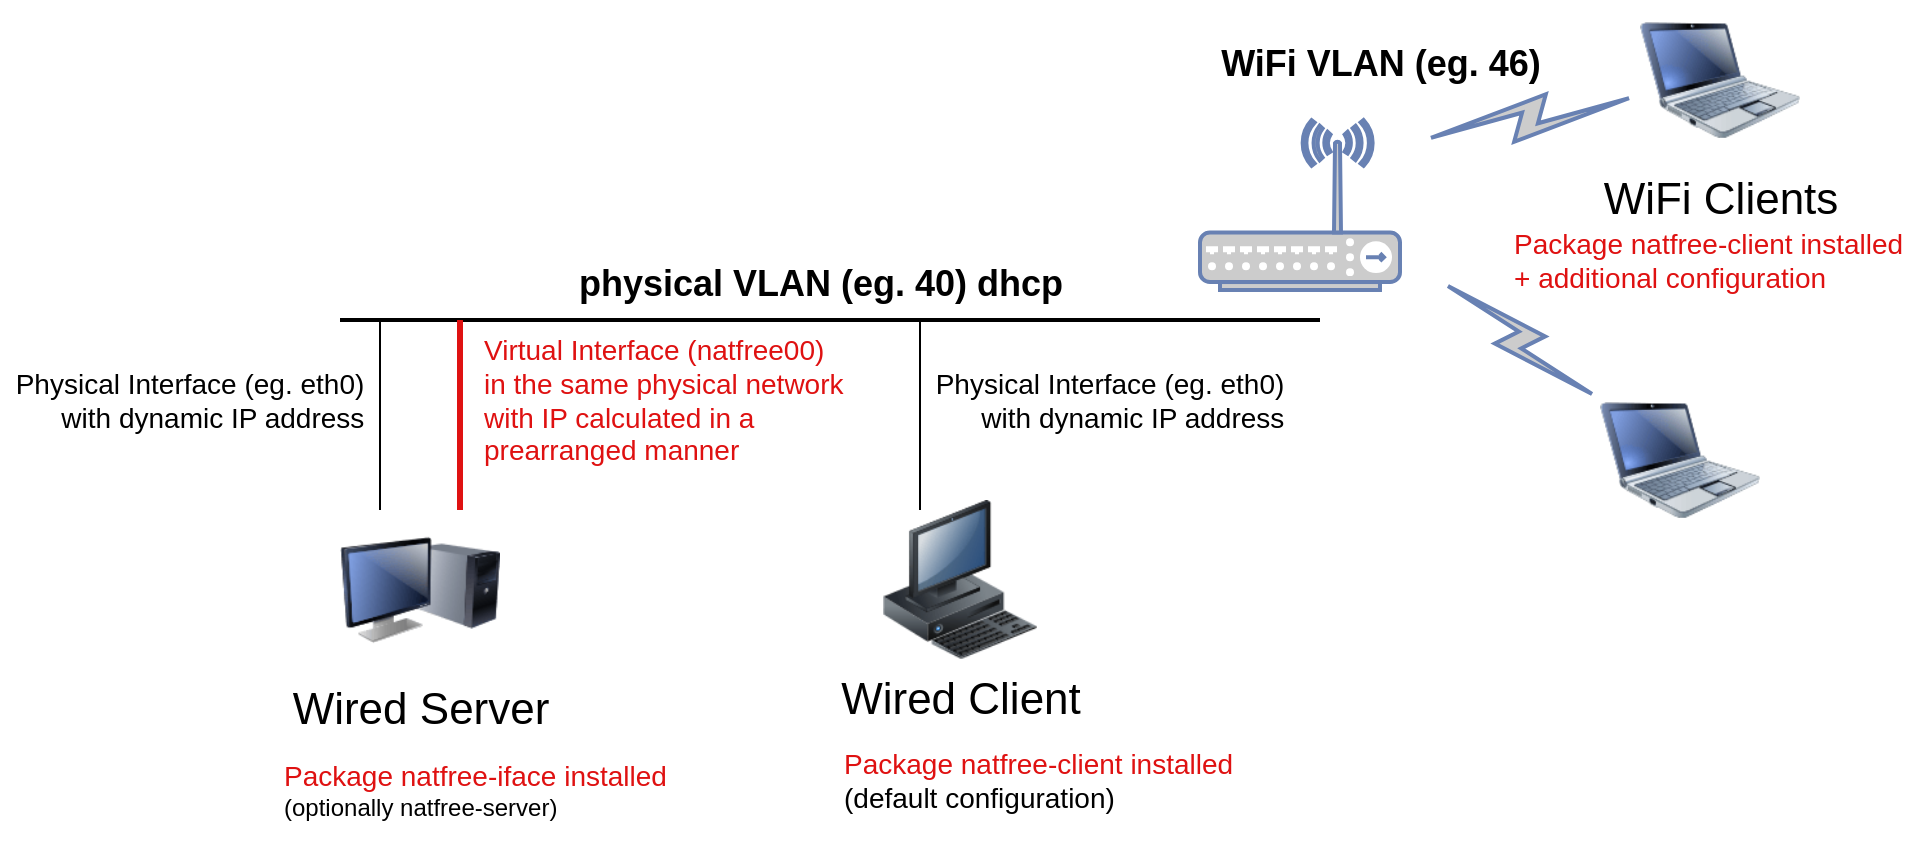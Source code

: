 <mxfile version="24.8.2">
  <diagram name="Page-1" id="55a83fd1-7818-8e21-69c5-c3457e3827bb">
    <mxGraphModel dx="868" dy="454" grid="1" gridSize="10" guides="1" tooltips="1" connect="1" arrows="1" fold="1" page="1" pageScale="1" pageWidth="1100" pageHeight="850" background="none" math="0" shadow="0">
      <root>
        <mxCell id="0" />
        <mxCell id="1" parent="0" />
        <mxCell id="69ecfefc5c41e42c-19" style="edgeStyle=none;rounded=0;html=1;labelBackgroundColor=none;endArrow=none;strokeWidth=2;fontFamily=Verdana;fontSize=22" parent="1" edge="1">
          <mxGeometry relative="1" as="geometry">
            <mxPoint x="280" y="330" as="sourcePoint" />
            <mxPoint x="770" y="330" as="targetPoint" />
          </mxGeometry>
        </mxCell>
        <mxCell id="69ecfefc5c41e42c-5" value="Wired Server" style="image;html=1;labelBackgroundColor=#ffffff;image=img/lib/clip_art/computers/Monitor_Tower_128x128.png;rounded=1;shadow=0;comic=0;strokeWidth=2;fontSize=22" parent="1" vertex="1">
          <mxGeometry x="280" y="425" width="80" height="80" as="geometry" />
        </mxCell>
        <mxCell id="69ecfefc5c41e42c-9" value="WiFi Clients" style="image;html=1;labelBackgroundColor=#ffffff;image=img/lib/clip_art/computers/Netbook_128x128.png;rounded=1;shadow=0;comic=0;strokeColor=#000000;strokeWidth=2;fillColor=#FFFFFF;fontSize=22;fontColor=#000000;" parent="1" vertex="1">
          <mxGeometry x="930" y="170" width="80" height="80" as="geometry" />
        </mxCell>
        <mxCell id="69ecfefc5c41e42c-10" value="" style="image;html=1;labelBackgroundColor=#ffffff;image=img/lib/clip_art/computers/Netbook_128x128.png;rounded=1;shadow=0;comic=0;strokeWidth=2;fontSize=22" parent="1" vertex="1">
          <mxGeometry x="910" y="360" width="80" height="80" as="geometry" />
        </mxCell>
        <mxCell id="69ecfefc5c41e42c-13" value="" style="html=1;fillColor=#CCCCCC;strokeColor=#6881B3;gradientColor=none;gradientDirection=north;strokeWidth=2;shape=mxgraph.networks.comm_link_edge;html=1;labelBackgroundColor=none;endArrow=none;fontFamily=Verdana;fontSize=22;fontColor=#000000;" parent="1" source="69ecfefc5c41e42c-10" edge="1">
          <mxGeometry width="100" height="100" relative="1" as="geometry">
            <mxPoint x="330" y="491.957" as="sourcePoint" />
            <mxPoint x="830" y="310" as="targetPoint" />
          </mxGeometry>
        </mxCell>
        <mxCell id="69ecfefc5c41e42c-17" value="" style="html=1;fillColor=#CCCCCC;strokeColor=#6881B3;gradientColor=none;gradientDirection=north;strokeWidth=2;shape=mxgraph.networks.comm_link_edge;html=1;labelBackgroundColor=none;endArrow=none;fontFamily=Verdana;fontSize=22;fontColor=#000000;" parent="1" source="69ecfefc5c41e42c-9" edge="1">
          <mxGeometry width="100" height="100" relative="1" as="geometry">
            <mxPoint x="370" y="531.957" as="sourcePoint" />
            <mxPoint x="820" y="240" as="targetPoint" />
          </mxGeometry>
        </mxCell>
        <mxCell id="cdEf1zgu6GCOJ6c-2kMY-2" value="" style="fontColor=#0066CC;verticalAlign=top;verticalLabelPosition=bottom;labelPosition=center;align=center;html=1;outlineConnect=0;fillColor=#CCCCCC;strokeColor=#6881B3;gradientColor=none;gradientDirection=north;strokeWidth=2;shape=mxgraph.networks.wireless_hub;" vertex="1" parent="1">
          <mxGeometry x="710" y="230" width="100" height="85" as="geometry" />
        </mxCell>
        <mxCell id="cdEf1zgu6GCOJ6c-2kMY-7" value="Wired Client" style="image;html=1;labelBackgroundColor=#ffffff;image=img/lib/clip_art/computers/Workstation_128x128.png;rounded=1;shadow=0;comic=0;strokeWidth=2;fontSize=22" vertex="1" parent="1">
          <mxGeometry x="550" y="420" width="80" height="80" as="geometry" />
        </mxCell>
        <mxCell id="cdEf1zgu6GCOJ6c-2kMY-11" value="&lt;font style=&quot;font-size: 18px;&quot;&gt;physical VLAN (eg. 40) dhcp&lt;/font&gt;" style="text;strokeColor=none;fillColor=none;html=1;fontSize=24;fontStyle=1;verticalAlign=middle;align=center;" vertex="1" parent="1">
          <mxGeometry x="470" y="290" width="100" height="40" as="geometry" />
        </mxCell>
        <mxCell id="cdEf1zgu6GCOJ6c-2kMY-14" value="" style="endArrow=none;html=1;rounded=0;exitX=0.25;exitY=0;exitDx=0;exitDy=0;" edge="1" parent="1" source="69ecfefc5c41e42c-5">
          <mxGeometry width="50" height="50" relative="1" as="geometry">
            <mxPoint x="520" y="410" as="sourcePoint" />
            <mxPoint x="300" y="330" as="targetPoint" />
          </mxGeometry>
        </mxCell>
        <UserObject label="&lt;font style=&quot;text-wrap: nowrap; font-size: 14px;&quot;&gt;Physical Interface (eg. eth0)&lt;/font&gt;&lt;div style=&quot;font-size: 11px; text-wrap: nowrap; text-align: right;&quot;&gt;&lt;font style=&quot;font-size: 14px;&quot;&gt;with&amp;nbsp;dynamic IP address&lt;/font&gt;&lt;/div&gt;" placeholders="1" name="Variable" id="cdEf1zgu6GCOJ6c-2kMY-15">
          <mxCell style="text;html=1;strokeColor=none;fillColor=none;align=center;verticalAlign=middle;whiteSpace=wrap;overflow=hidden;" vertex="1" parent="1">
            <mxGeometry x="110" y="330" width="190" height="80" as="geometry" />
          </mxCell>
        </UserObject>
        <mxCell id="cdEf1zgu6GCOJ6c-2kMY-16" value="" style="endArrow=none;html=1;rounded=0;exitX=0.25;exitY=0;exitDx=0;exitDy=0;strokeColor=#DF1111;strokeWidth=3;" edge="1" parent="1">
          <mxGeometry width="50" height="50" relative="1" as="geometry">
            <mxPoint x="340" y="425" as="sourcePoint" />
            <mxPoint x="340" y="330" as="targetPoint" />
          </mxGeometry>
        </mxCell>
        <UserObject label="&lt;div style=&quot;&quot;&gt;&lt;span style=&quot;font-size: 14px; text-wrap: nowrap; background-color: initial;&quot;&gt;Virtual Interface (natfree00)&lt;/span&gt;&lt;/div&gt;&lt;div&gt;&lt;span style=&quot;font-size: 14px; text-wrap: nowrap;&quot;&gt;in the same physical network&amp;nbsp;&lt;/span&gt;&lt;/div&gt;&lt;div&gt;&lt;span style=&quot;font-size: 14px; text-wrap: nowrap;&quot;&gt;with&amp;nbsp;&lt;/span&gt;&lt;span style=&quot;background-color: initial; font-size: 14px; text-wrap: nowrap;&quot;&gt;IP calculated in a&lt;/span&gt;&lt;/div&gt;&lt;div&gt;&lt;span style=&quot;background-color: initial; font-size: 14px; text-wrap: nowrap;&quot;&gt;prearranged manner&lt;/span&gt;&lt;/div&gt;" placeholders="1" name="Variable" id="cdEf1zgu6GCOJ6c-2kMY-17">
          <mxCell style="text;html=1;strokeColor=none;fillColor=none;align=left;verticalAlign=middle;whiteSpace=wrap;overflow=hidden;fontColor=#df1111;" vertex="1" parent="1">
            <mxGeometry x="350" y="330" width="190" height="80" as="geometry" />
          </mxCell>
        </UserObject>
        <UserObject label="&lt;div style=&quot;&quot;&gt;&lt;span style=&quot;font-size: 14px; text-wrap: nowrap; background-color: initial;&quot;&gt;Package natfree-iface installed&lt;br&gt;&lt;/span&gt;&lt;/div&gt;&lt;div style=&quot;&quot;&gt;&lt;font color=&quot;#000000&quot;&gt;(optionally natfree-server)&lt;/font&gt;&lt;/div&gt;" placeholders="1" name="Variable" id="cdEf1zgu6GCOJ6c-2kMY-18">
          <mxCell style="text;html=1;strokeColor=none;fillColor=none;align=left;verticalAlign=middle;whiteSpace=wrap;overflow=hidden;fontColor=#DF1111;" vertex="1" parent="1">
            <mxGeometry x="250" y="540" width="210" height="50" as="geometry" />
          </mxCell>
        </UserObject>
        <mxCell id="cdEf1zgu6GCOJ6c-2kMY-19" value="" style="endArrow=none;html=1;rounded=0;exitX=0.25;exitY=0;exitDx=0;exitDy=0;" edge="1" parent="1">
          <mxGeometry width="50" height="50" relative="1" as="geometry">
            <mxPoint x="570" y="425" as="sourcePoint" />
            <mxPoint x="570" y="330" as="targetPoint" />
          </mxGeometry>
        </mxCell>
        <UserObject label="&lt;font style=&quot;text-wrap: nowrap; font-size: 14px;&quot;&gt;Physical Interface (eg. eth0)&lt;/font&gt;&lt;div style=&quot;font-size: 11px; text-wrap: nowrap; text-align: right;&quot;&gt;&lt;font style=&quot;font-size: 14px;&quot;&gt;with&amp;nbsp;dynamic IP address&lt;/font&gt;&lt;/div&gt;" placeholders="1" name="Variable" id="cdEf1zgu6GCOJ6c-2kMY-20">
          <mxCell style="text;html=1;strokeColor=none;fillColor=none;align=center;verticalAlign=middle;whiteSpace=wrap;overflow=hidden;" vertex="1" parent="1">
            <mxGeometry x="570" y="330" width="190" height="80" as="geometry" />
          </mxCell>
        </UserObject>
        <UserObject label="&lt;div style=&quot;&quot;&gt;&lt;span style=&quot;font-size: 14px; text-wrap: nowrap; background-color: initial;&quot;&gt;Package natfree-client installed&lt;/span&gt;&lt;/div&gt;&lt;div style=&quot;&quot;&gt;&lt;span style=&quot;font-size: 14px; text-wrap: nowrap; background-color: initial;&quot;&gt;&lt;font color=&quot;#000000&quot;&gt;(default configuration)&lt;/font&gt;&lt;/span&gt;&lt;/div&gt;" placeholders="1" name="Variable" id="cdEf1zgu6GCOJ6c-2kMY-21">
          <mxCell style="text;html=1;strokeColor=none;fillColor=none;align=left;verticalAlign=middle;whiteSpace=wrap;overflow=hidden;fontColor=#DF1111;" vertex="1" parent="1">
            <mxGeometry x="530" y="540" width="210" height="40" as="geometry" />
          </mxCell>
        </UserObject>
        <mxCell id="cdEf1zgu6GCOJ6c-2kMY-23" value="&lt;font style=&quot;font-size: 18px;&quot;&gt;WiFi VLAN (eg. 46)&lt;/font&gt;" style="text;strokeColor=none;fillColor=none;html=1;fontSize=24;fontStyle=1;verticalAlign=middle;align=center;" vertex="1" parent="1">
          <mxGeometry x="750" y="180" width="100" height="40" as="geometry" />
        </mxCell>
        <UserObject label="&lt;div style=&quot;&quot;&gt;&lt;span style=&quot;font-size: 14px; text-wrap: nowrap; background-color: initial;&quot;&gt;Package natfree-client installed&lt;/span&gt;&lt;/div&gt;&lt;div style=&quot;&quot;&gt;&lt;span style=&quot;font-size: 14px; text-wrap: nowrap; background-color: initial;&quot;&gt;+&amp;nbsp;&lt;/span&gt;&lt;span style=&quot;font-size: 14px; text-wrap: nowrap; background-color: initial;&quot;&gt;additional configuration&lt;/span&gt;&lt;/div&gt;" placeholders="1" name="Variable" id="cdEf1zgu6GCOJ6c-2kMY-24">
          <mxCell style="text;html=1;strokeColor=none;fillColor=none;align=left;verticalAlign=middle;whiteSpace=wrap;overflow=hidden;fontColor=#DF1111;" vertex="1" parent="1">
            <mxGeometry x="865" y="280" width="210" height="40" as="geometry" />
          </mxCell>
        </UserObject>
      </root>
    </mxGraphModel>
  </diagram>
</mxfile>
